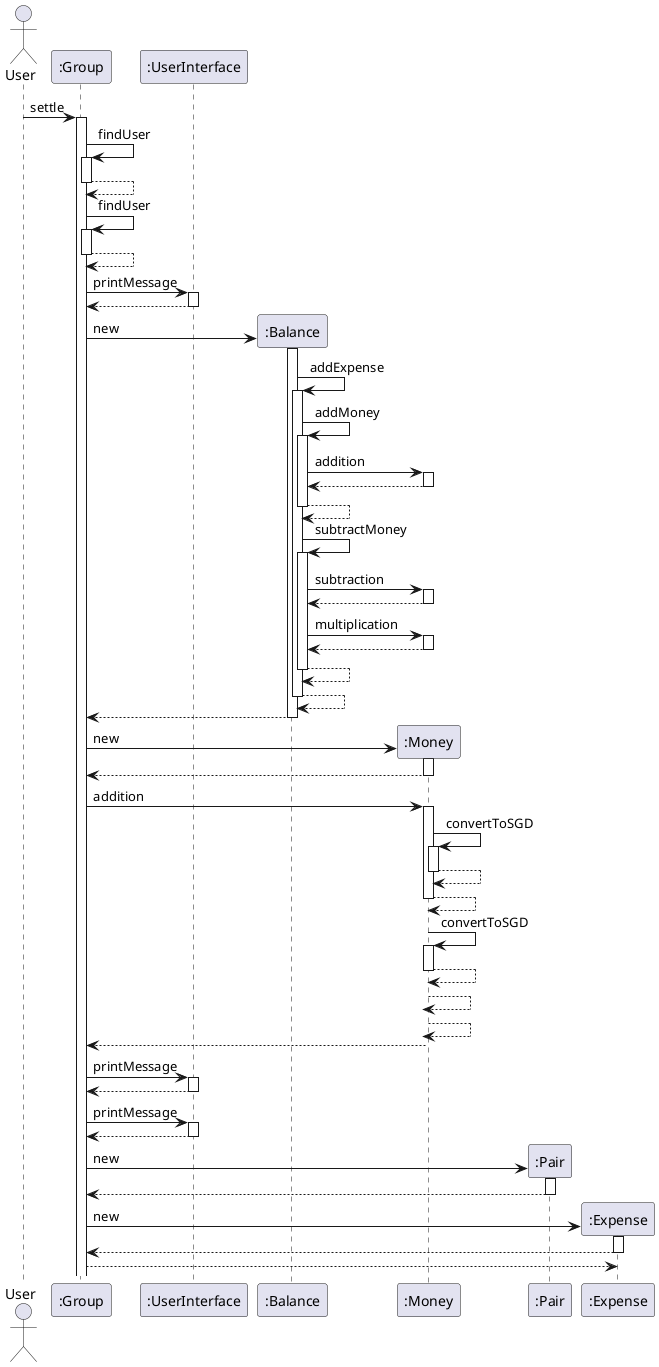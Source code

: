 @startuml
Actor User
User -> ":Group" : settle
activate ":Group"
":Group" -> ":Group" : findUser
activate ":Group"
":Group" --> ":Group"
deactivate ":Group"
":Group" -> ":Group" : findUser
activate ":Group"
":Group" --> ":Group"
deactivate ":Group"
":Group" -> ":UserInterface" : printMessage
activate ":UserInterface"
":UserInterface" --> ":Group"
deactivate ":UserInterface"
create ":Balance"
":Group" -> ":Balance" : new
activate ":Balance"
":Balance" -> ":Balance" : addExpense
activate ":Balance"
":Balance" -> ":Balance" : addMoney
activate ":Balance"
":Balance" -> ":Money" : addition
activate ":Money"
":Money" --> ":Balance"
deactivate ":Money"
":Balance" --> ":Balance"
deactivate ":Balance"
":Balance" -> ":Balance" : subtractMoney
activate ":Balance"
":Balance" -> ":Money" : subtraction
activate ":Money"
":Money" --> ":Balance"
deactivate ":Money"
":Balance" -> ":Money" : multiplication
activate ":Money"
":Money" --> ":Balance"
deactivate ":Money"
":Balance" --> ":Balance"
deactivate ":Balance"
":Balance" --> ":Balance"
deactivate ":Balance"
":Balance" --> ":Group"
deactivate ":Balance"
create ":Money"
":Group" -> ":Money" : new
activate ":Money"
":Money" --> ":Group"
deactivate ":Money"
":Group" -> ":Money" : addition
activate ":Money"
":Money" -> ":Money" : convertToSGD

activate ":Money"
":Money" --> ":Money"
deactivate ":Money"
":Money" --> ":Money"
deactivate ":Money"
":Money" -> ":Money" : convertToSGD
activate ":Money"
":Money" --> ":Money"
deactivate ":Money"
":Money" --> ":Money"
deactivate ":Money"
":Money" --> ":Money"
deactivate ":Money"
":Money" --> ":Group"
deactivate ":Money"
":Group" -> ":UserInterface" : printMessage
activate ":UserInterface"
":UserInterface" --> ":Group"
deactivate ":UserInterface"
":Group" -> ":UserInterface" : printMessage
activate ":UserInterface"
":UserInterface" --> ":Group"
deactivate ":UserInterface"
create ":Pair"
":Group" -> ":Pair" : new
activate ":Pair"
":Pair" --> ":Group"
deactivate ":Pair"
create ":Expense"
":Group" -> ":Expense" : new
activate ":Expense"
":Expense" --> ":Group"
deactivate ":Expense"
return
@enduml